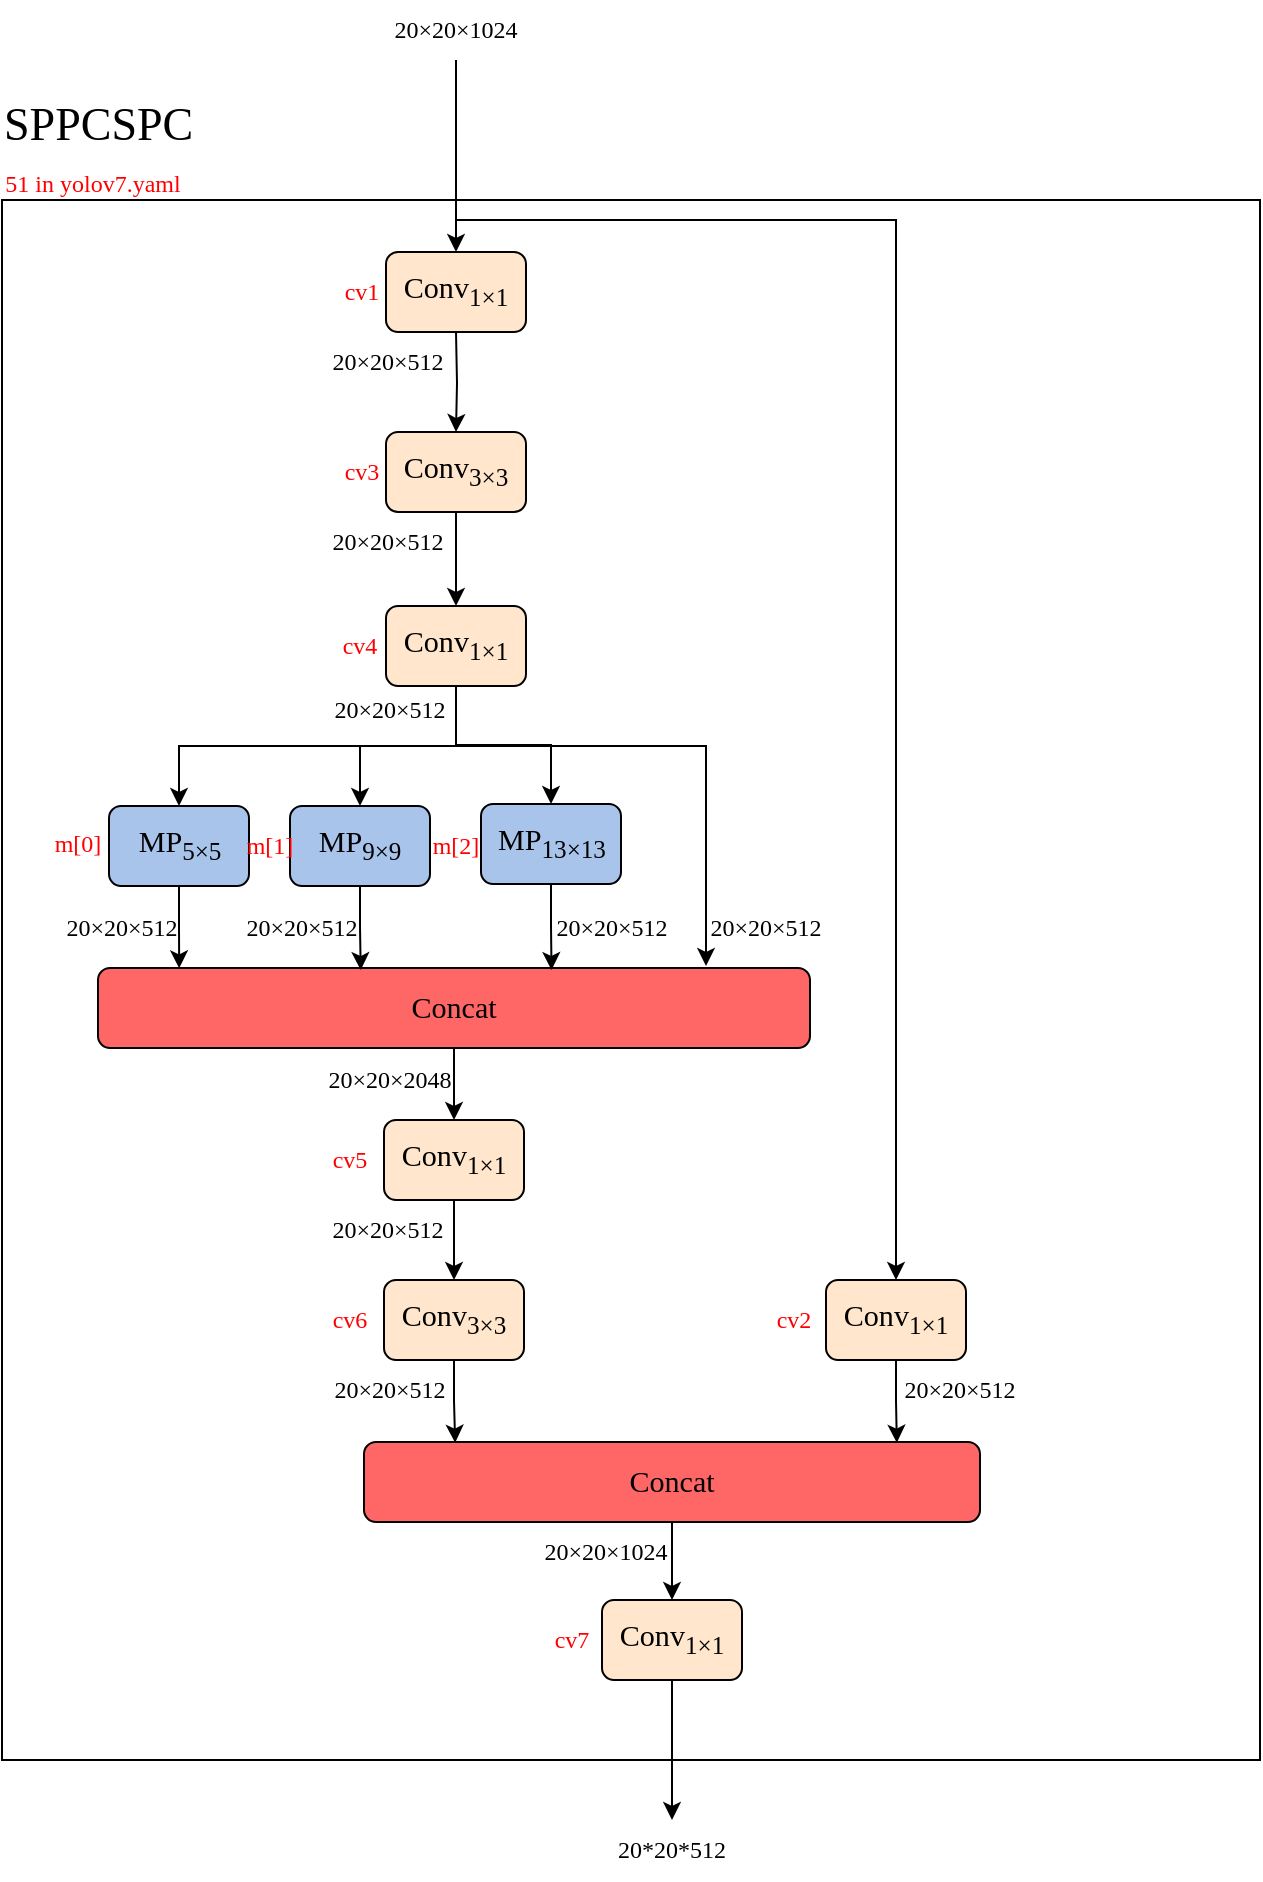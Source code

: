 <mxfile version="20.8.5" type="device"><diagram id="MRohOjFRpff4iDUNMTgW" name="第 1 页"><mxGraphModel dx="1434" dy="-3930" grid="1" gridSize="10" guides="1" tooltips="1" connect="1" arrows="1" fold="1" page="1" pageScale="1" pageWidth="827" pageHeight="1169" math="0" shadow="0"><root><mxCell id="0"/><mxCell id="1" parent="0"/><mxCell id="9yKbWl0fIWmitU8gesaa-1" value="" style="rounded=0;whiteSpace=wrap;html=1;fontFamily=Times New Roman;" parent="1" vertex="1"><mxGeometry x="28" y="5820" width="629" height="780" as="geometry"/></mxCell><mxCell id="9yKbWl0fIWmitU8gesaa-2" value="&lt;font color=&quot;#ff0000&quot;&gt;51&amp;nbsp;in yolov7.yaml&lt;/font&gt;" style="text;html=1;strokeColor=none;fillColor=none;align=center;verticalAlign=middle;whiteSpace=wrap;rounded=0;fontFamily=Times New Roman;" parent="1" vertex="1"><mxGeometry x="27" y="5802" width="93" height="20" as="geometry"/></mxCell><mxCell id="9yKbWl0fIWmitU8gesaa-3" style="edgeStyle=orthogonalEdgeStyle;rounded=0;orthogonalLoop=1;jettySize=auto;html=1;exitX=0.5;exitY=1;exitDx=0;exitDy=0;entryX=0.5;entryY=0;entryDx=0;entryDy=0;" parent="1" source="9yKbWl0fIWmitU8gesaa-4" target="9yKbWl0fIWmitU8gesaa-33" edge="1"><mxGeometry relative="1" as="geometry"/></mxCell><mxCell id="9yKbWl0fIWmitU8gesaa-4" value="&lt;div style=&quot;font-size: 11.3pt;&quot;&gt;&lt;span style=&quot;background-color: rgb(255, 102, 102);&quot;&gt;Concat&lt;/span&gt;&lt;/div&gt;" style="rounded=1;whiteSpace=wrap;html=1;labelBackgroundColor=none;fontSize=23;fillColor=#FF6666;fontFamily=Times New Roman;" parent="1" vertex="1"><mxGeometry x="76" y="6204" width="356" height="40" as="geometry"/></mxCell><mxCell id="9yKbWl0fIWmitU8gesaa-5" style="edgeStyle=orthogonalEdgeStyle;rounded=0;orthogonalLoop=1;jettySize=auto;html=1;exitX=0.5;exitY=1;exitDx=0;exitDy=0;entryX=0.5;entryY=0;entryDx=0;entryDy=0;fontFamily=Times New Roman;" parent="1" target="9yKbWl0fIWmitU8gesaa-12" edge="1"><mxGeometry relative="1" as="geometry"><mxPoint x="255" y="6101" as="targetPoint"/><mxPoint x="255" y="5886" as="sourcePoint"/></mxGeometry></mxCell><mxCell id="9yKbWl0fIWmitU8gesaa-6" value="20×20×512" style="text;html=1;strokeColor=none;fillColor=none;align=center;verticalAlign=middle;whiteSpace=wrap;rounded=0;fontFamily=Times New Roman;" parent="1" vertex="1"><mxGeometry x="191" y="5886" width="60" height="30" as="geometry"/></mxCell><mxCell id="9yKbWl0fIWmitU8gesaa-7" value="&lt;div style=&quot;text-align: center;&quot;&gt;SPPCSPC&lt;br&gt;&lt;/div&gt;" style="text;whiteSpace=wrap;html=1;fontSize=23;fontFamily=Times New Roman;fontColor=#000000;" parent="1" vertex="1"><mxGeometry x="27" y="5762" width="130" height="40" as="geometry"/></mxCell><mxCell id="9yKbWl0fIWmitU8gesaa-8" style="edgeStyle=orthogonalEdgeStyle;rounded=0;orthogonalLoop=1;jettySize=auto;html=1;exitX=0.5;exitY=1;exitDx=0;exitDy=0;" parent="1" source="9yKbWl0fIWmitU8gesaa-10" target="9yKbWl0fIWmitU8gesaa-15" edge="1"><mxGeometry relative="1" as="geometry"/></mxCell><mxCell id="9yKbWl0fIWmitU8gesaa-9" style="edgeStyle=orthogonalEdgeStyle;rounded=0;orthogonalLoop=1;jettySize=auto;html=1;exitX=0.5;exitY=1;exitDx=0;exitDy=0;entryX=0.5;entryY=0;entryDx=0;entryDy=0;" parent="1" source="9yKbWl0fIWmitU8gesaa-10" target="9yKbWl0fIWmitU8gesaa-41" edge="1"><mxGeometry relative="1" as="geometry"><Array as="points"><mxPoint x="255" y="5830"/><mxPoint x="475" y="5830"/><mxPoint x="475" y="6109"/></Array></mxGeometry></mxCell><mxCell id="9yKbWl0fIWmitU8gesaa-10" value="&lt;span style=&quot;background-color: rgb(255, 255, 255);&quot;&gt;20×20×1024&lt;/span&gt;" style="text;html=1;strokeColor=none;fillColor=none;align=center;verticalAlign=middle;whiteSpace=wrap;rounded=0;fontFamily=Times New Roman;" parent="1" vertex="1"><mxGeometry x="225" y="5720" width="60" height="30" as="geometry"/></mxCell><mxCell id="9yKbWl0fIWmitU8gesaa-11" style="edgeStyle=orthogonalEdgeStyle;rounded=0;orthogonalLoop=1;jettySize=auto;html=1;exitX=0.5;exitY=1;exitDx=0;exitDy=0;entryX=0.5;entryY=0;entryDx=0;entryDy=0;" parent="1" source="9yKbWl0fIWmitU8gesaa-12" target="9yKbWl0fIWmitU8gesaa-20" edge="1"><mxGeometry relative="1" as="geometry"/></mxCell><mxCell id="9yKbWl0fIWmitU8gesaa-12" value="&lt;div style=&quot;font-size: 11.3pt;&quot;&gt;&lt;span style=&quot;background-color: rgb(255, 230, 204);&quot;&gt;Conv&lt;/span&gt;&lt;sub style=&quot;border-color: var(--border-color);&quot;&gt;3&lt;/sub&gt;&lt;sub style=&quot;background-color: initial; border-color: var(--border-color);&quot;&gt;×3&lt;/sub&gt;&lt;/div&gt;" style="rounded=1;whiteSpace=wrap;html=1;labelBackgroundColor=none;fontSize=23;fillColor=#FFE6CC;strokeColor=#000000;fontFamily=Times New Roman;" parent="1" vertex="1"><mxGeometry x="220" y="5936" width="70" height="40" as="geometry"/></mxCell><mxCell id="9yKbWl0fIWmitU8gesaa-13" value="&lt;span style=&quot;background-color: rgb(255, 255, 255);&quot;&gt;20*20*512&lt;/span&gt;" style="text;html=1;strokeColor=none;fillColor=none;align=center;verticalAlign=middle;whiteSpace=wrap;rounded=0;fontFamily=Times New Roman;" parent="1" vertex="1"><mxGeometry x="333" y="6630" width="60" height="30" as="geometry"/></mxCell><mxCell id="9yKbWl0fIWmitU8gesaa-14" value="20×20×512" style="text;html=1;strokeColor=none;fillColor=none;align=center;verticalAlign=middle;whiteSpace=wrap;rounded=0;fontFamily=Times New Roman;" parent="1" vertex="1"><mxGeometry x="191" y="5976" width="60" height="30" as="geometry"/></mxCell><mxCell id="9yKbWl0fIWmitU8gesaa-15" value="&lt;div style=&quot;font-size: 11.3pt;&quot;&gt;&lt;span style=&quot;background-color: rgb(255, 230, 204);&quot;&gt;Conv&lt;/span&gt;&lt;sub style=&quot;border-color: var(--border-color);&quot;&gt;1&lt;/sub&gt;&lt;sub style=&quot;background-color: initial; border-color: var(--border-color);&quot;&gt;×1&lt;/sub&gt;&lt;/div&gt;" style="rounded=1;whiteSpace=wrap;html=1;labelBackgroundColor=none;fontSize=23;fillColor=#FFE6CC;strokeColor=#000000;fontFamily=Times New Roman;" parent="1" vertex="1"><mxGeometry x="220" y="5846" width="70" height="40" as="geometry"/></mxCell><mxCell id="9yKbWl0fIWmitU8gesaa-16" style="edgeStyle=orthogonalEdgeStyle;rounded=0;orthogonalLoop=1;jettySize=auto;html=1;exitX=0.5;exitY=1;exitDx=0;exitDy=0;" parent="1" source="9yKbWl0fIWmitU8gesaa-20" target="9yKbWl0fIWmitU8gesaa-25" edge="1"><mxGeometry relative="1" as="geometry"/></mxCell><mxCell id="9yKbWl0fIWmitU8gesaa-17" style="edgeStyle=orthogonalEdgeStyle;rounded=0;orthogonalLoop=1;jettySize=auto;html=1;exitX=0.5;exitY=1;exitDx=0;exitDy=0;" parent="1" source="9yKbWl0fIWmitU8gesaa-20" target="9yKbWl0fIWmitU8gesaa-23" edge="1"><mxGeometry relative="1" as="geometry"/></mxCell><mxCell id="9yKbWl0fIWmitU8gesaa-18" style="edgeStyle=orthogonalEdgeStyle;rounded=0;orthogonalLoop=1;jettySize=auto;html=1;exitX=0.5;exitY=1;exitDx=0;exitDy=0;" parent="1" source="9yKbWl0fIWmitU8gesaa-20" target="9yKbWl0fIWmitU8gesaa-27" edge="1"><mxGeometry relative="1" as="geometry"/></mxCell><mxCell id="9yKbWl0fIWmitU8gesaa-19" style="edgeStyle=orthogonalEdgeStyle;rounded=0;orthogonalLoop=1;jettySize=auto;html=1;exitX=0.5;exitY=1;exitDx=0;exitDy=0;" parent="1" edge="1"><mxGeometry relative="1" as="geometry"><mxPoint x="255" y="6066" as="sourcePoint"/><mxPoint x="380" y="6203" as="targetPoint"/><Array as="points"><mxPoint x="255" y="6093"/><mxPoint x="380" y="6093"/></Array></mxGeometry></mxCell><mxCell id="9yKbWl0fIWmitU8gesaa-20" value="&lt;div style=&quot;font-size: 11.3pt;&quot;&gt;&lt;span style=&quot;background-color: rgb(255, 230, 204);&quot;&gt;Conv&lt;sub&gt;1&lt;/sub&gt;&lt;/span&gt;&lt;sub style=&quot;background-color: initial; border-color: var(--border-color);&quot;&gt;×1&lt;/sub&gt;&lt;/div&gt;" style="rounded=1;whiteSpace=wrap;html=1;labelBackgroundColor=none;fontSize=23;fillColor=#FFE6CC;strokeColor=#000000;fontFamily=Times New Roman;" parent="1" vertex="1"><mxGeometry x="220" y="6023" width="70" height="40" as="geometry"/></mxCell><mxCell id="9yKbWl0fIWmitU8gesaa-21" value="20×20×512" style="text;html=1;strokeColor=none;fillColor=none;align=center;verticalAlign=middle;whiteSpace=wrap;rounded=0;fontFamily=Times New Roman;" parent="1" vertex="1"><mxGeometry x="191.5" y="6060" width="60" height="30" as="geometry"/></mxCell><mxCell id="9yKbWl0fIWmitU8gesaa-22" style="edgeStyle=orthogonalEdgeStyle;rounded=0;orthogonalLoop=1;jettySize=auto;html=1;exitX=0.5;exitY=1;exitDx=0;exitDy=0;entryX=0.114;entryY=0.004;entryDx=0;entryDy=0;entryPerimeter=0;" parent="1" source="9yKbWl0fIWmitU8gesaa-23" target="9yKbWl0fIWmitU8gesaa-4" edge="1"><mxGeometry relative="1" as="geometry"><mxPoint x="116" y="6200" as="targetPoint"/></mxGeometry></mxCell><mxCell id="9yKbWl0fIWmitU8gesaa-23" value="&lt;div style=&quot;font-size: 11.3pt;&quot;&gt;&lt;span style=&quot;background-color: rgb(169, 196, 235);&quot;&gt;MP&lt;sub&gt;5×5&lt;/sub&gt;&lt;/span&gt;&lt;/div&gt;" style="rounded=1;whiteSpace=wrap;html=1;labelBackgroundColor=none;fontSize=23;fillColor=#a9c4eb;strokeColor=#000000;fontFamily=Times New Roman;" parent="1" vertex="1"><mxGeometry x="81.5" y="6123" width="70" height="40" as="geometry"/></mxCell><mxCell id="9yKbWl0fIWmitU8gesaa-24" style="edgeStyle=orthogonalEdgeStyle;rounded=0;orthogonalLoop=1;jettySize=auto;html=1;exitX=0.5;exitY=1;exitDx=0;exitDy=0;entryX=0.369;entryY=0.025;entryDx=0;entryDy=0;entryPerimeter=0;" parent="1" source="9yKbWl0fIWmitU8gesaa-25" target="9yKbWl0fIWmitU8gesaa-4" edge="1"><mxGeometry relative="1" as="geometry"/></mxCell><mxCell id="9yKbWl0fIWmitU8gesaa-25" value="&lt;div style=&quot;font-size: 11.3pt;&quot;&gt;&lt;span style=&quot;background-color: rgb(169, 196, 235);&quot;&gt;MP&lt;sub&gt;9×9&lt;/sub&gt;&lt;/span&gt;&lt;/div&gt;" style="rounded=1;whiteSpace=wrap;html=1;labelBackgroundColor=none;fontSize=23;fillColor=#a9c4eb;strokeColor=#000000;fontFamily=Times New Roman;" parent="1" vertex="1"><mxGeometry x="172" y="6123" width="70" height="40" as="geometry"/></mxCell><mxCell id="9yKbWl0fIWmitU8gesaa-26" style="edgeStyle=orthogonalEdgeStyle;rounded=0;orthogonalLoop=1;jettySize=auto;html=1;exitX=0.5;exitY=1;exitDx=0;exitDy=0;entryX=0.637;entryY=0.025;entryDx=0;entryDy=0;entryPerimeter=0;" parent="1" source="9yKbWl0fIWmitU8gesaa-27" target="9yKbWl0fIWmitU8gesaa-4" edge="1"><mxGeometry relative="1" as="geometry"><mxPoint x="304" y="6200" as="targetPoint"/></mxGeometry></mxCell><mxCell id="9yKbWl0fIWmitU8gesaa-27" value="&lt;div style=&quot;font-size: 11.3pt;&quot;&gt;&lt;span style=&quot;background-color: rgb(169, 196, 235);&quot;&gt;MP&lt;sub&gt;13×13&lt;/sub&gt;&lt;/span&gt;&lt;/div&gt;" style="rounded=1;whiteSpace=wrap;html=1;labelBackgroundColor=none;fontSize=23;fillColor=#a9c4eb;strokeColor=#000000;fontFamily=Times New Roman;" parent="1" vertex="1"><mxGeometry x="267.5" y="6122" width="70" height="40" as="geometry"/></mxCell><mxCell id="9yKbWl0fIWmitU8gesaa-28" value="20×20×512" style="text;html=1;strokeColor=none;fillColor=none;align=center;verticalAlign=middle;whiteSpace=wrap;rounded=0;fontFamily=Times New Roman;" parent="1" vertex="1"><mxGeometry x="58" y="6169" width="60" height="30" as="geometry"/></mxCell><mxCell id="9yKbWl0fIWmitU8gesaa-29" value="20×20×512" style="text;html=1;strokeColor=none;fillColor=none;align=center;verticalAlign=middle;whiteSpace=wrap;rounded=0;fontFamily=Times New Roman;" parent="1" vertex="1"><mxGeometry x="148" y="6169" width="60" height="30" as="geometry"/></mxCell><mxCell id="9yKbWl0fIWmitU8gesaa-30" value="20×20×512" style="text;html=1;strokeColor=none;fillColor=none;align=center;verticalAlign=middle;whiteSpace=wrap;rounded=0;fontFamily=Times New Roman;" parent="1" vertex="1"><mxGeometry x="303" y="6169" width="60" height="30" as="geometry"/></mxCell><mxCell id="9yKbWl0fIWmitU8gesaa-31" value="20×20×512" style="text;html=1;strokeColor=none;fillColor=none;align=center;verticalAlign=middle;whiteSpace=wrap;rounded=0;fontFamily=Times New Roman;" parent="1" vertex="1"><mxGeometry x="380" y="6169" width="60" height="30" as="geometry"/></mxCell><mxCell id="9yKbWl0fIWmitU8gesaa-32" style="edgeStyle=orthogonalEdgeStyle;rounded=0;orthogonalLoop=1;jettySize=auto;html=1;exitX=0.5;exitY=1;exitDx=0;exitDy=0;entryX=0.5;entryY=0;entryDx=0;entryDy=0;" parent="1" source="9yKbWl0fIWmitU8gesaa-33" target="9yKbWl0fIWmitU8gesaa-36" edge="1"><mxGeometry relative="1" as="geometry"/></mxCell><mxCell id="9yKbWl0fIWmitU8gesaa-33" value="&lt;div style=&quot;font-size: 11.3pt;&quot;&gt;&lt;span style=&quot;background-color: rgb(255, 230, 204);&quot;&gt;Conv&lt;/span&gt;&lt;sub style=&quot;border-color: var(--border-color);&quot;&gt;1&lt;/sub&gt;&lt;sub style=&quot;background-color: initial; border-color: var(--border-color);&quot;&gt;×1&lt;/sub&gt;&lt;/div&gt;" style="rounded=1;whiteSpace=wrap;html=1;labelBackgroundColor=none;fontSize=23;fillColor=#FFE6CC;strokeColor=#000000;fontFamily=Times New Roman;" parent="1" vertex="1"><mxGeometry x="219" y="6280" width="70" height="40" as="geometry"/></mxCell><mxCell id="9yKbWl0fIWmitU8gesaa-34" value="20×20×2048" style="text;html=1;strokeColor=none;fillColor=none;align=center;verticalAlign=middle;whiteSpace=wrap;rounded=0;fontFamily=Times New Roman;" parent="1" vertex="1"><mxGeometry x="191.5" y="6245" width="60" height="30" as="geometry"/></mxCell><mxCell id="9yKbWl0fIWmitU8gesaa-35" style="edgeStyle=orthogonalEdgeStyle;rounded=0;orthogonalLoop=1;jettySize=auto;html=1;exitX=0.5;exitY=1;exitDx=0;exitDy=0;entryX=0.148;entryY=0.009;entryDx=0;entryDy=0;entryPerimeter=0;" parent="1" source="9yKbWl0fIWmitU8gesaa-36" target="9yKbWl0fIWmitU8gesaa-39" edge="1"><mxGeometry relative="1" as="geometry"/></mxCell><mxCell id="9yKbWl0fIWmitU8gesaa-36" value="&lt;div style=&quot;font-size: 11.3pt;&quot;&gt;&lt;span style=&quot;background-color: rgb(255, 230, 204);&quot;&gt;Conv&lt;/span&gt;&lt;sub style=&quot;border-color: var(--border-color);&quot;&gt;3&lt;/sub&gt;&lt;sub style=&quot;background-color: initial; border-color: var(--border-color);&quot;&gt;×3&lt;/sub&gt;&lt;/div&gt;" style="rounded=1;whiteSpace=wrap;html=1;labelBackgroundColor=none;fontSize=23;fillColor=#FFE6CC;strokeColor=#000000;fontFamily=Times New Roman;" parent="1" vertex="1"><mxGeometry x="219" y="6360" width="70" height="40" as="geometry"/></mxCell><mxCell id="9yKbWl0fIWmitU8gesaa-37" value="20×20×512" style="text;html=1;strokeColor=none;fillColor=none;align=center;verticalAlign=middle;whiteSpace=wrap;rounded=0;fontFamily=Times New Roman;" parent="1" vertex="1"><mxGeometry x="191" y="6320" width="60" height="30" as="geometry"/></mxCell><mxCell id="9yKbWl0fIWmitU8gesaa-38" style="edgeStyle=orthogonalEdgeStyle;rounded=0;orthogonalLoop=1;jettySize=auto;html=1;exitX=0.5;exitY=1;exitDx=0;exitDy=0;entryX=0.5;entryY=0;entryDx=0;entryDy=0;" parent="1" source="9yKbWl0fIWmitU8gesaa-39" target="9yKbWl0fIWmitU8gesaa-45" edge="1"><mxGeometry relative="1" as="geometry"/></mxCell><mxCell id="9yKbWl0fIWmitU8gesaa-39" value="&lt;div style=&quot;font-size: 11.3pt;&quot;&gt;&lt;span style=&quot;background-color: rgb(255, 102, 102);&quot;&gt;Concat&lt;/span&gt;&lt;/div&gt;" style="rounded=1;whiteSpace=wrap;html=1;labelBackgroundColor=none;fontSize=23;fillColor=#FF6666;fontFamily=Times New Roman;" parent="1" vertex="1"><mxGeometry x="209" y="6441" width="308" height="40" as="geometry"/></mxCell><mxCell id="9yKbWl0fIWmitU8gesaa-40" style="edgeStyle=orthogonalEdgeStyle;rounded=0;orthogonalLoop=1;jettySize=auto;html=1;exitX=0.5;exitY=1;exitDx=0;exitDy=0;entryX=0.865;entryY=0.009;entryDx=0;entryDy=0;entryPerimeter=0;" parent="1" source="9yKbWl0fIWmitU8gesaa-41" target="9yKbWl0fIWmitU8gesaa-39" edge="1"><mxGeometry relative="1" as="geometry"/></mxCell><mxCell id="9yKbWl0fIWmitU8gesaa-41" value="&lt;div style=&quot;font-size: 11.3pt;&quot;&gt;&lt;span style=&quot;background-color: rgb(255, 230, 204);&quot;&gt;Conv&lt;sub&gt;1&lt;/sub&gt;&lt;/span&gt;&lt;sub style=&quot;background-color: initial; border-color: var(--border-color);&quot;&gt;×1&lt;/sub&gt;&lt;/div&gt;" style="rounded=1;whiteSpace=wrap;html=1;labelBackgroundColor=none;fontSize=23;fillColor=#FFE6CC;strokeColor=#000000;fontFamily=Times New Roman;" parent="1" vertex="1"><mxGeometry x="440" y="6360" width="70" height="40" as="geometry"/></mxCell><mxCell id="9yKbWl0fIWmitU8gesaa-42" value="20×20×512" style="text;html=1;strokeColor=none;fillColor=none;align=center;verticalAlign=middle;whiteSpace=wrap;rounded=0;fontFamily=Times New Roman;" parent="1" vertex="1"><mxGeometry x="191.5" y="6400" width="60" height="30" as="geometry"/></mxCell><mxCell id="9yKbWl0fIWmitU8gesaa-43" value="20×20×512" style="text;html=1;strokeColor=none;fillColor=none;align=center;verticalAlign=middle;whiteSpace=wrap;rounded=0;fontFamily=Times New Roman;" parent="1" vertex="1"><mxGeometry x="477" y="6400" width="60" height="30" as="geometry"/></mxCell><mxCell id="9yKbWl0fIWmitU8gesaa-44" style="edgeStyle=orthogonalEdgeStyle;rounded=0;orthogonalLoop=1;jettySize=auto;html=1;exitX=0.5;exitY=1;exitDx=0;exitDy=0;entryX=0.5;entryY=0;entryDx=0;entryDy=0;" parent="1" source="9yKbWl0fIWmitU8gesaa-45" target="9yKbWl0fIWmitU8gesaa-13" edge="1"><mxGeometry relative="1" as="geometry"/></mxCell><mxCell id="9yKbWl0fIWmitU8gesaa-45" value="&lt;div style=&quot;font-size: 11.3pt;&quot;&gt;&lt;span style=&quot;background-color: rgb(255, 230, 204);&quot;&gt;Conv&lt;sub&gt;1&lt;/sub&gt;&lt;/span&gt;&lt;sub style=&quot;background-color: initial; border-color: var(--border-color);&quot;&gt;×1&lt;/sub&gt;&lt;/div&gt;" style="rounded=1;whiteSpace=wrap;html=1;labelBackgroundColor=none;fontSize=23;fillColor=#FFE6CC;strokeColor=#000000;fontFamily=Times New Roman;" parent="1" vertex="1"><mxGeometry x="328" y="6520" width="70" height="40" as="geometry"/></mxCell><mxCell id="9yKbWl0fIWmitU8gesaa-46" value="20×20×1024" style="text;html=1;strokeColor=none;fillColor=none;align=center;verticalAlign=middle;whiteSpace=wrap;rounded=0;fontFamily=Times New Roman;" parent="1" vertex="1"><mxGeometry x="300" y="6481" width="60" height="30" as="geometry"/></mxCell><mxCell id="9yKbWl0fIWmitU8gesaa-47" value="&lt;font color=&quot;#ff0000&quot;&gt;cv1&lt;/font&gt;" style="text;html=1;strokeColor=none;fillColor=none;align=center;verticalAlign=middle;whiteSpace=wrap;rounded=0;fontFamily=Times New Roman;" parent="1" vertex="1"><mxGeometry x="198" y="5851" width="20" height="30" as="geometry"/></mxCell><mxCell id="9yKbWl0fIWmitU8gesaa-48" value="&lt;font color=&quot;#ff0000&quot;&gt;cv3&lt;/font&gt;" style="text;html=1;strokeColor=none;fillColor=none;align=center;verticalAlign=middle;whiteSpace=wrap;rounded=0;fontFamily=Times New Roman;" parent="1" vertex="1"><mxGeometry x="198" y="5941" width="20" height="30" as="geometry"/></mxCell><mxCell id="9yKbWl0fIWmitU8gesaa-49" value="&lt;font color=&quot;#ff0000&quot;&gt;cv4&lt;/font&gt;" style="text;html=1;strokeColor=none;fillColor=none;align=center;verticalAlign=middle;whiteSpace=wrap;rounded=0;fontFamily=Times New Roman;" parent="1" vertex="1"><mxGeometry x="197" y="6028" width="20" height="30" as="geometry"/></mxCell><mxCell id="9yKbWl0fIWmitU8gesaa-50" value="&lt;font color=&quot;#ff0000&quot;&gt;m[0]&lt;/font&gt;" style="text;html=1;strokeColor=none;fillColor=none;align=center;verticalAlign=middle;whiteSpace=wrap;rounded=0;fontFamily=Times New Roman;" parent="1" vertex="1"><mxGeometry x="56" y="6127" width="20" height="30" as="geometry"/></mxCell><mxCell id="9yKbWl0fIWmitU8gesaa-51" value="&lt;font color=&quot;#ff0000&quot;&gt;m[1]&lt;/font&gt;" style="text;html=1;strokeColor=none;fillColor=none;align=center;verticalAlign=middle;whiteSpace=wrap;rounded=0;fontFamily=Times New Roman;" parent="1" vertex="1"><mxGeometry x="151.5" y="6128" width="20" height="30" as="geometry"/></mxCell><mxCell id="9yKbWl0fIWmitU8gesaa-52" value="&lt;font color=&quot;#ff0000&quot;&gt;m[2]&lt;/font&gt;" style="text;html=1;strokeColor=none;fillColor=none;align=center;verticalAlign=middle;whiteSpace=wrap;rounded=0;fontFamily=Times New Roman;" parent="1" vertex="1"><mxGeometry x="245" y="6128" width="20" height="30" as="geometry"/></mxCell><mxCell id="9yKbWl0fIWmitU8gesaa-53" value="&lt;font color=&quot;#ff0000&quot;&gt;cv5&lt;/font&gt;" style="text;html=1;strokeColor=none;fillColor=none;align=center;verticalAlign=middle;whiteSpace=wrap;rounded=0;fontFamily=Times New Roman;" parent="1" vertex="1"><mxGeometry x="191.5" y="6285" width="20" height="30" as="geometry"/></mxCell><mxCell id="9yKbWl0fIWmitU8gesaa-54" value="&lt;font color=&quot;#ff0000&quot;&gt;cv6&lt;/font&gt;" style="text;html=1;strokeColor=none;fillColor=none;align=center;verticalAlign=middle;whiteSpace=wrap;rounded=0;fontFamily=Times New Roman;" parent="1" vertex="1"><mxGeometry x="191.5" y="6365" width="20" height="30" as="geometry"/></mxCell><mxCell id="9yKbWl0fIWmitU8gesaa-56" value="&lt;font color=&quot;#ff0000&quot;&gt;cv2&lt;/font&gt;" style="text;html=1;strokeColor=none;fillColor=none;align=center;verticalAlign=middle;whiteSpace=wrap;rounded=0;fontFamily=Times New Roman;" parent="1" vertex="1"><mxGeometry x="414" y="6365" width="20" height="30" as="geometry"/></mxCell><mxCell id="9yKbWl0fIWmitU8gesaa-57" value="&lt;font color=&quot;#ff0000&quot;&gt;cv7&lt;/font&gt;" style="text;html=1;strokeColor=none;fillColor=none;align=center;verticalAlign=middle;whiteSpace=wrap;rounded=0;fontFamily=Times New Roman;" parent="1" vertex="1"><mxGeometry x="303" y="6525" width="20" height="30" as="geometry"/></mxCell></root></mxGraphModel></diagram></mxfile>